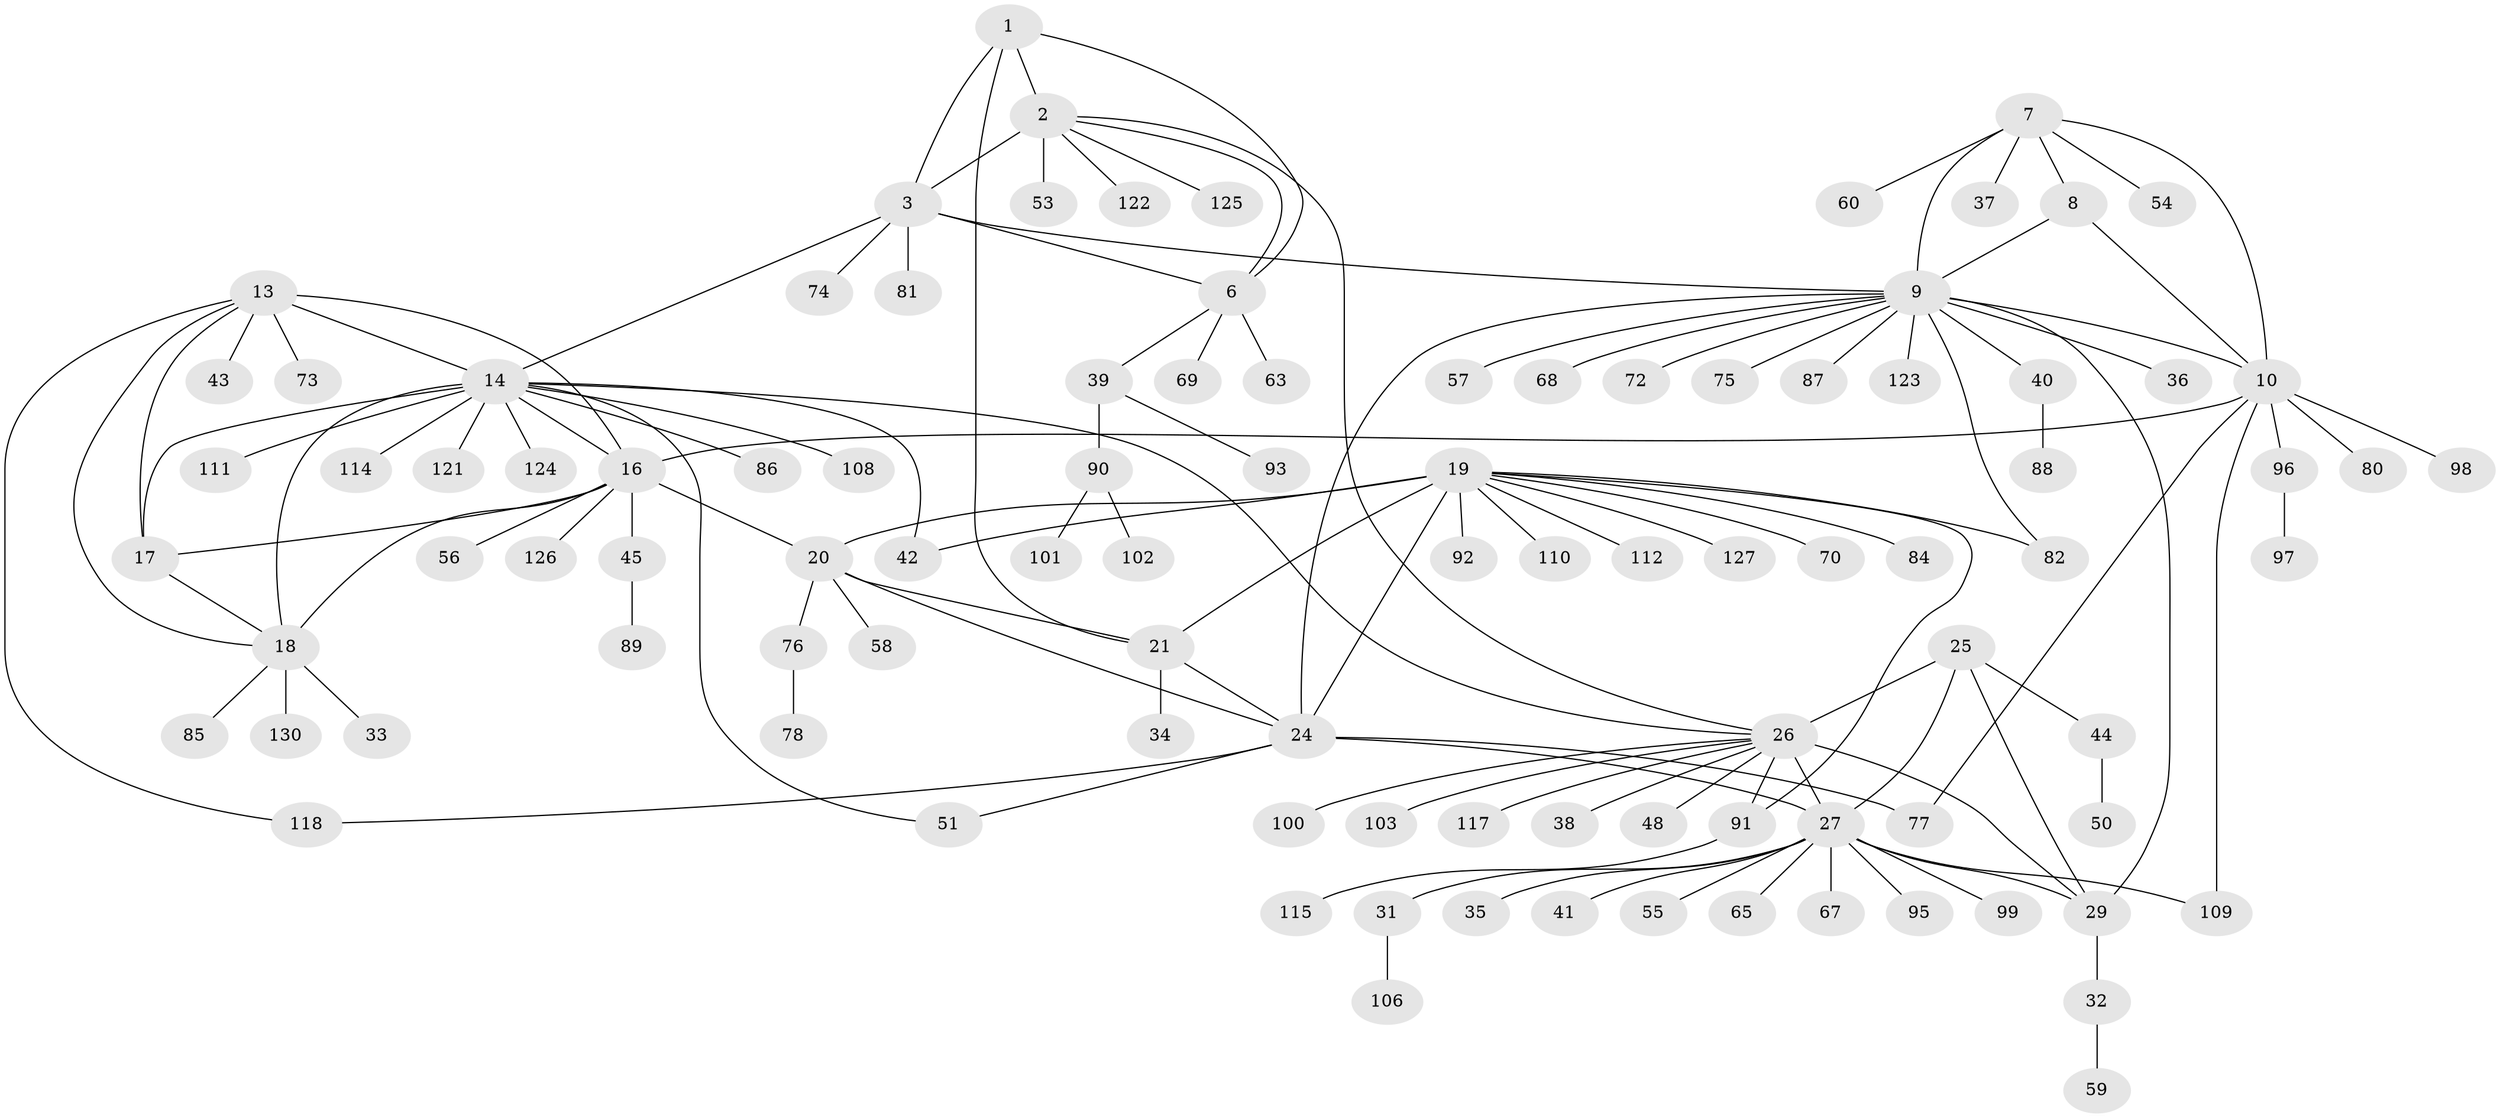 // original degree distribution, {6: 0.022900763358778626, 5: 0.030534351145038167, 9: 0.06870229007633588, 14: 0.007633587786259542, 12: 0.015267175572519083, 8: 0.030534351145038167, 11: 0.022900763358778626, 7: 0.022900763358778626, 13: 0.007633587786259542, 2: 0.16030534351145037, 1: 0.5648854961832062, 3: 0.04580152671755725}
// Generated by graph-tools (version 1.1) at 2025/42/03/06/25 10:42:08]
// undirected, 100 vertices, 130 edges
graph export_dot {
graph [start="1"]
  node [color=gray90,style=filled];
  1;
  2 [super="+5"];
  3 [super="+4"];
  6 [super="+64"];
  7 [super="+119"];
  8 [super="+12"];
  9 [super="+11"];
  10 [super="+128"];
  13 [super="+105"];
  14 [super="+15"];
  16 [super="+49"];
  17 [super="+107"];
  18 [super="+66"];
  19 [super="+23"];
  20 [super="+22"];
  21 [super="+113"];
  24 [super="+116"];
  25 [super="+52"];
  26 [super="+30"];
  27 [super="+28"];
  29 [super="+71"];
  31;
  32;
  33;
  34;
  35;
  36;
  37 [super="+120"];
  38;
  39 [super="+46"];
  40 [super="+83"];
  41;
  42;
  43 [super="+61"];
  44 [super="+104"];
  45 [super="+47"];
  48;
  50;
  51 [super="+62"];
  53;
  54;
  55;
  56;
  57;
  58;
  59;
  60;
  63;
  65;
  67;
  68;
  69 [super="+131"];
  70 [super="+79"];
  72;
  73 [super="+94"];
  74;
  75;
  76;
  77;
  78;
  80;
  81;
  82;
  84;
  85;
  86;
  87;
  88;
  89;
  90;
  91;
  92;
  93;
  95;
  96;
  97;
  98;
  99;
  100;
  101;
  102;
  103;
  106;
  108;
  109;
  110;
  111;
  112;
  114;
  115;
  117;
  118;
  121;
  122 [super="+129"];
  123;
  124;
  125;
  126;
  127;
  130;
  1 -- 2 [weight=2];
  1 -- 3 [weight=2];
  1 -- 6;
  1 -- 21;
  2 -- 3 [weight=4];
  2 -- 6 [weight=2];
  2 -- 26;
  2 -- 53;
  2 -- 122;
  2 -- 125;
  3 -- 6 [weight=2];
  3 -- 9;
  3 -- 74;
  3 -- 14;
  3 -- 81;
  6 -- 39;
  6 -- 63;
  6 -- 69;
  7 -- 8 [weight=2];
  7 -- 9 [weight=2];
  7 -- 10;
  7 -- 37;
  7 -- 54;
  7 -- 60;
  8 -- 9 [weight=4];
  8 -- 10 [weight=2];
  9 -- 10 [weight=2];
  9 -- 24 [weight=2];
  9 -- 29;
  9 -- 40;
  9 -- 68;
  9 -- 72;
  9 -- 82;
  9 -- 123;
  9 -- 36;
  9 -- 75;
  9 -- 87;
  9 -- 57;
  10 -- 16;
  10 -- 77;
  10 -- 80;
  10 -- 96;
  10 -- 98;
  10 -- 109 [weight=2];
  13 -- 14 [weight=2];
  13 -- 16;
  13 -- 17;
  13 -- 18;
  13 -- 43;
  13 -- 73;
  13 -- 118;
  14 -- 16 [weight=2];
  14 -- 17 [weight=2];
  14 -- 18 [weight=2];
  14 -- 86;
  14 -- 111;
  14 -- 42;
  14 -- 108;
  14 -- 114;
  14 -- 51;
  14 -- 121;
  14 -- 26;
  14 -- 124;
  16 -- 17;
  16 -- 18;
  16 -- 20;
  16 -- 45;
  16 -- 56;
  16 -- 126;
  17 -- 18;
  18 -- 33;
  18 -- 85;
  18 -- 130;
  19 -- 20 [weight=4];
  19 -- 21 [weight=2];
  19 -- 24 [weight=2];
  19 -- 42;
  19 -- 70;
  19 -- 82;
  19 -- 91;
  19 -- 110;
  19 -- 127;
  19 -- 112;
  19 -- 84;
  19 -- 92;
  20 -- 21 [weight=2];
  20 -- 24 [weight=2];
  20 -- 58;
  20 -- 76;
  21 -- 24;
  21 -- 34;
  24 -- 27;
  24 -- 51;
  24 -- 77;
  24 -- 118;
  25 -- 26 [weight=2];
  25 -- 27 [weight=2];
  25 -- 29;
  25 -- 44;
  26 -- 27 [weight=4];
  26 -- 29 [weight=2];
  26 -- 38;
  26 -- 91;
  26 -- 100;
  26 -- 48;
  26 -- 117;
  26 -- 103;
  27 -- 29 [weight=2];
  27 -- 31;
  27 -- 35;
  27 -- 41;
  27 -- 55;
  27 -- 67;
  27 -- 95;
  27 -- 109;
  27 -- 65;
  27 -- 99;
  29 -- 32;
  31 -- 106;
  32 -- 59;
  39 -- 93;
  39 -- 90;
  40 -- 88;
  44 -- 50;
  45 -- 89;
  76 -- 78;
  90 -- 101;
  90 -- 102;
  91 -- 115;
  96 -- 97;
}
